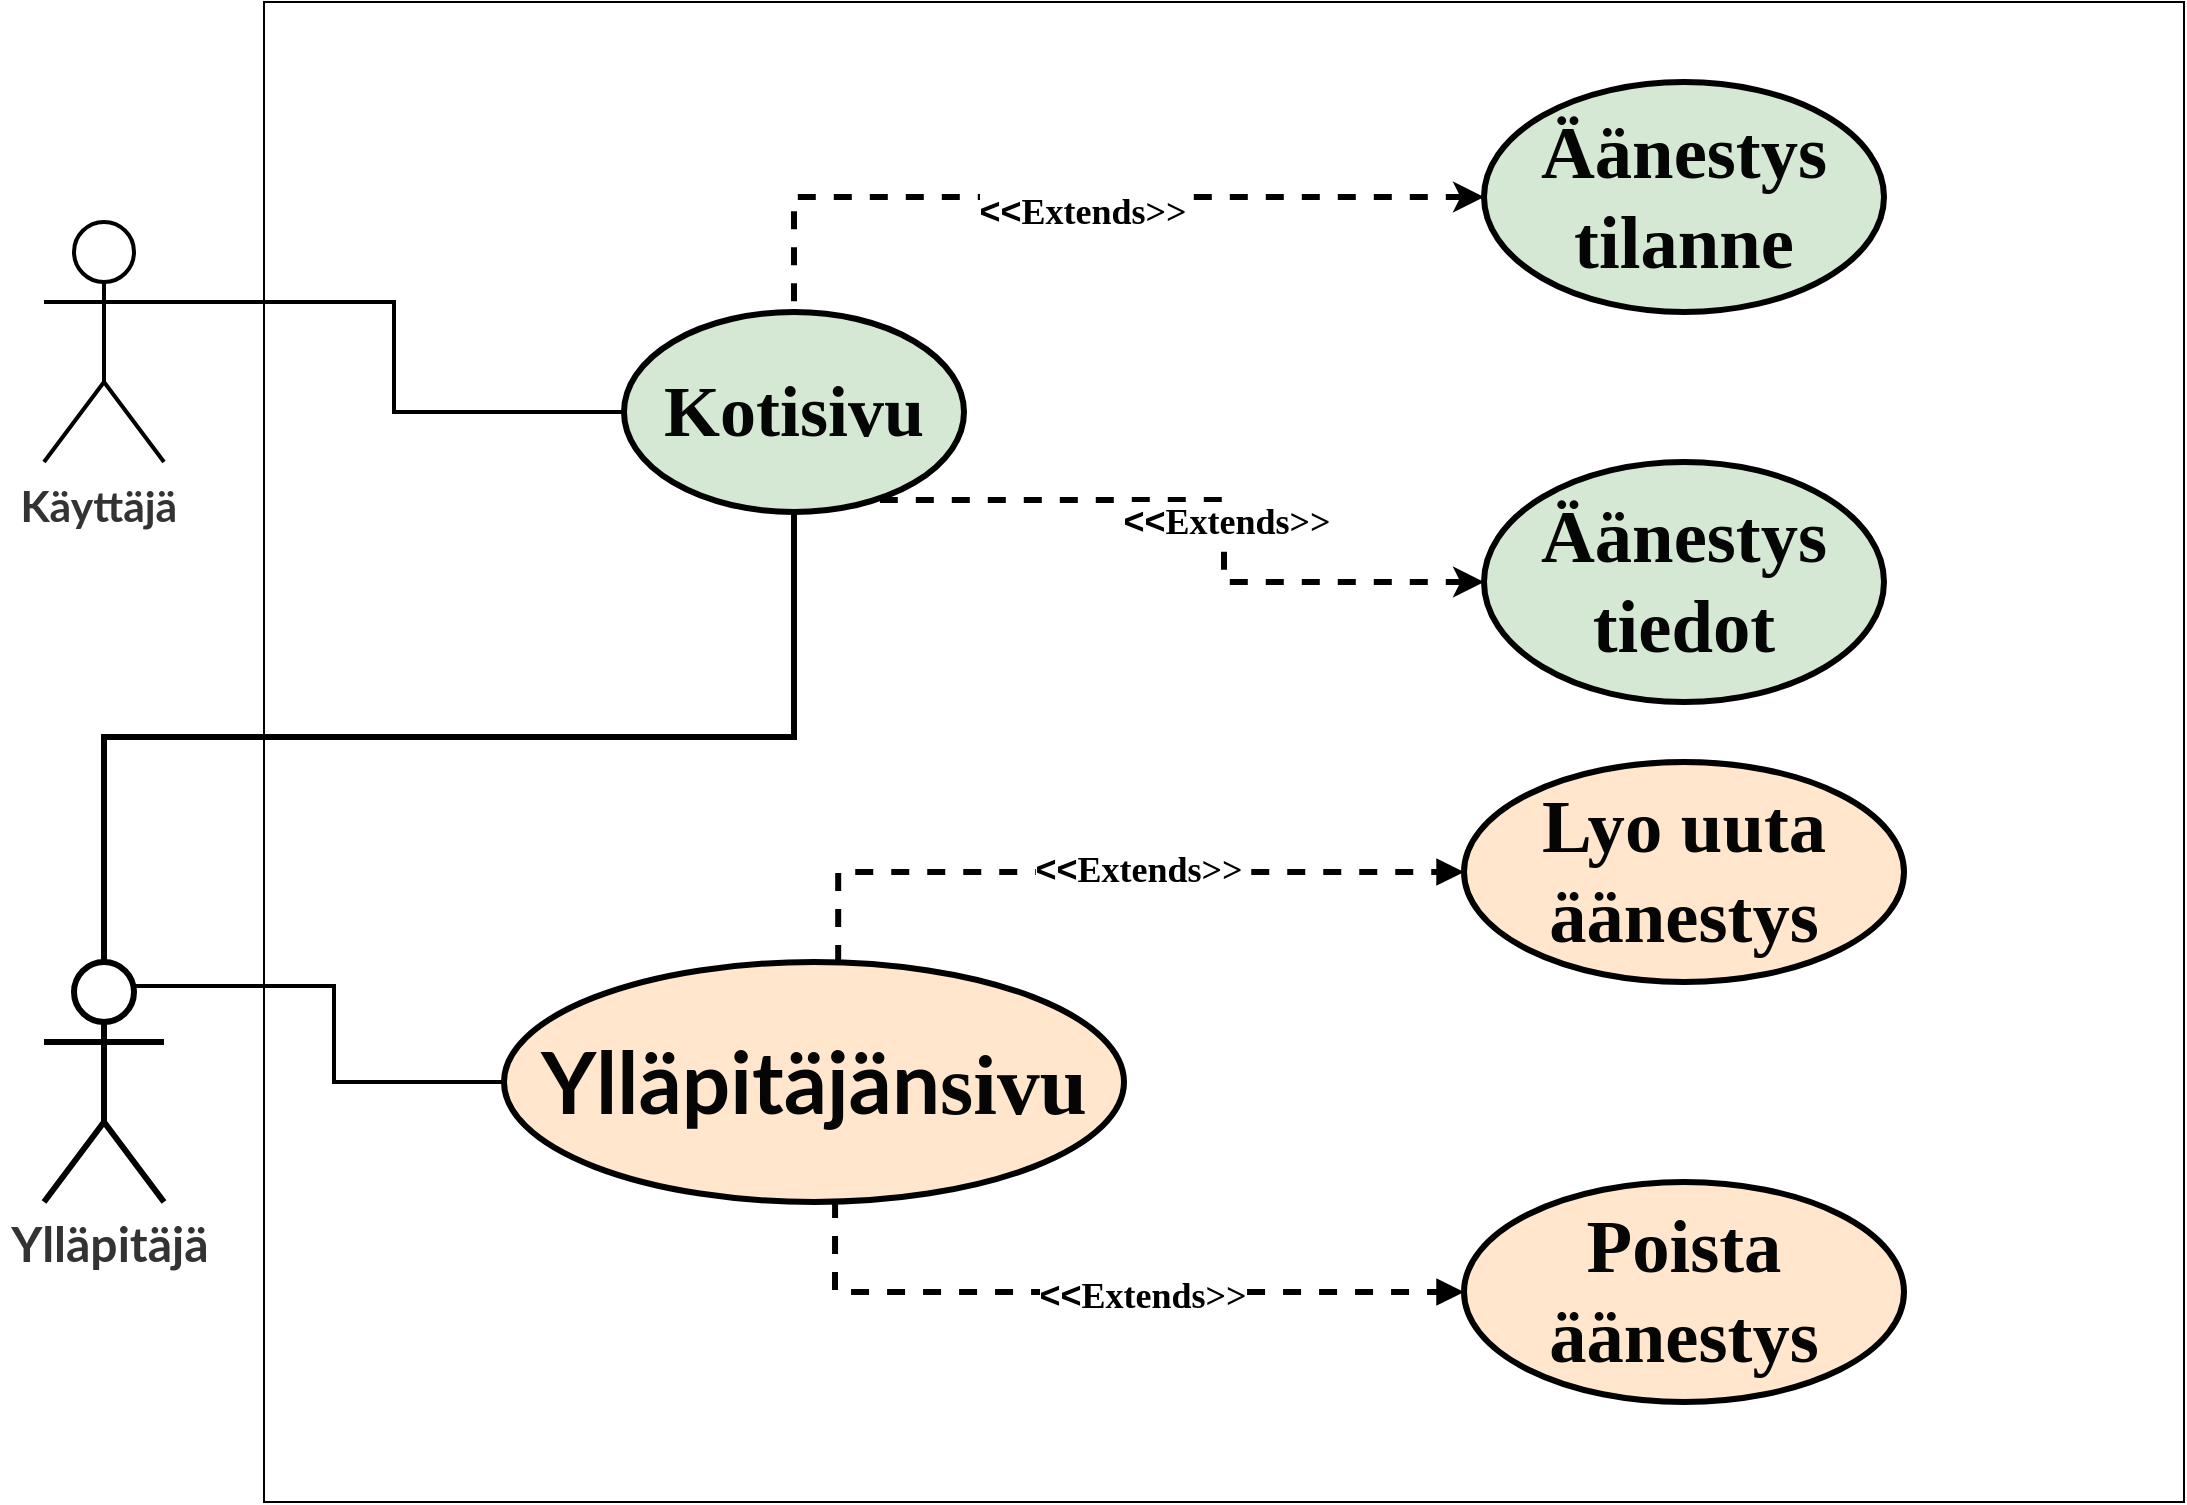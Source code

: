 <mxfile>
    <diagram id="FaBZdGapBt5Xe7MGYHCC" name="Page-1">
        <mxGraphModel dx="1054" dy="610" grid="1" gridSize="10" guides="1" tooltips="1" connect="1" arrows="1" fold="1" page="1" pageScale="1" pageWidth="1169" pageHeight="827" math="0" shadow="0">
            <root>
                <mxCell id="0"/>
                <mxCell id="1" parent="0"/>
                <mxCell id="pixeIcaZRbEvFt5O1WeD-2" value="&lt;p style=&quot;margin-top: 0pt ; margin-bottom: 0pt ; margin-left: 0in ; direction: ltr ; unicode-bidi: embed ; word-break: normal&quot;&gt;&lt;span style=&quot;font-size: 18pt ; font-family: &amp;#34;lato&amp;#34; ; color: rgb(51 , 51 , 51) ; font-weight: bold&quot;&gt;&amp;nbsp;&lt;/span&gt;&lt;span style=&quot;font-size: 18pt ; font-family: &amp;#34;lato&amp;#34; ; color: rgb(51 , 51 , 51) ; font-weight: bold&quot;&gt;Ylläpitäjä&lt;/span&gt;&lt;/p&gt;" style="shape=umlActor;verticalLabelPosition=bottom;verticalAlign=top;html=1;outlineConnect=0;strokeWidth=3;" parent="1" vertex="1">
                    <mxGeometry x="50" y="520" width="60" height="120" as="geometry"/>
                </mxCell>
                <mxCell id="pixeIcaZRbEvFt5O1WeD-3" value="&lt;p style=&quot;margin-top: 0pt ; margin-bottom: 0pt ; margin-left: 0in ; direction: ltr ; unicode-bidi: embed ; word-break: normal&quot;&gt;&lt;span style=&quot;font-size: 16pt ; font-family: &amp;#34;lato&amp;#34; ; color: rgb(51 , 51 , 51) ; font-weight: bold&quot;&gt;Käyttäjä&lt;/span&gt;&lt;span style=&quot;font-size: 18pt ; font-family: &amp;#34;lato&amp;#34; ; color: rgb(51 , 51 , 51)&quot;&gt;&amp;nbsp;&lt;/span&gt;&lt;/p&gt;" style="shape=umlActor;verticalLabelPosition=bottom;verticalAlign=top;html=1;outlineConnect=0;strokeWidth=2;" parent="1" vertex="1">
                    <mxGeometry x="50" y="150" width="60" height="120" as="geometry"/>
                </mxCell>
                <mxCell id="pixeIcaZRbEvFt5O1WeD-8" value="&lt;p style=&quot;margin: 0px ; margin-top: 4px ; text-align: center&quot;&gt;&lt;br&gt;&lt;/p&gt;" style="verticalAlign=top;align=left;overflow=fill;fontSize=12;fontFamily=Helvetica;html=1;" parent="1" vertex="1">
                    <mxGeometry x="160" y="40" width="960" height="750" as="geometry"/>
                </mxCell>
                <mxCell id="pixeIcaZRbEvFt5O1WeD-17" style="edgeStyle=orthogonalEdgeStyle;rounded=0;orthogonalLoop=1;jettySize=auto;html=1;entryX=1;entryY=0.333;entryDx=0;entryDy=0;entryPerimeter=0;fontSize=36;endArrow=none;endFill=0;strokeColor=#000000;strokeWidth=2;" parent="1" source="pixeIcaZRbEvFt5O1WeD-9" target="pixeIcaZRbEvFt5O1WeD-3" edge="1">
                    <mxGeometry relative="1" as="geometry"/>
                </mxCell>
                <mxCell id="pixeIcaZRbEvFt5O1WeD-30" style="edgeStyle=orthogonalEdgeStyle;rounded=0;sketch=0;orthogonalLoop=1;jettySize=auto;html=1;exitX=0.5;exitY=1;exitDx=0;exitDy=0;entryX=0.5;entryY=0;entryDx=0;entryDy=0;entryPerimeter=0;shadow=0;fontSize=18;startArrow=none;startFill=0;endArrow=none;endFill=0;strokeColor=default;strokeWidth=3;" parent="1" source="pixeIcaZRbEvFt5O1WeD-9" target="pixeIcaZRbEvFt5O1WeD-2" edge="1">
                    <mxGeometry relative="1" as="geometry"/>
                </mxCell>
                <mxCell id="pixeIcaZRbEvFt5O1WeD-9" value="&lt;p style=&quot;margin-top: 0pt ; margin-bottom: 0pt ; margin-left: 0in ; direction: ltr ; unicode-bidi: embed ; word-break: normal&quot;&gt;&lt;span style=&quot;font-family: &amp;#34;calibri&amp;#34; ; font-weight: bold&quot;&gt;&lt;font style=&quot;font-size: 36px&quot; color=&quot;#050505&quot;&gt;Kotisivu&lt;/font&gt;&lt;/span&gt;&lt;/p&gt;" style="ellipse;whiteSpace=wrap;html=1;fillColor=#d5e8d4;strokeColor=#000000;strokeWidth=3;" parent="1" vertex="1">
                    <mxGeometry x="340" y="195" width="170" height="100" as="geometry"/>
                </mxCell>
                <mxCell id="pixeIcaZRbEvFt5O1WeD-19" value="&lt;font style=&quot;font-size: 18px&quot;&gt;&lt;b&gt;&lt;font&gt;&amp;lt;&amp;lt;&lt;/font&gt;&lt;span style=&quot;font-family: &amp;#34;calibri&amp;#34; ; text-align: left&quot;&gt;Extends&amp;gt;&amp;gt;&lt;/span&gt;&lt;/b&gt;&lt;/font&gt;" style="edgeStyle=orthogonalEdgeStyle;rounded=0;orthogonalLoop=1;jettySize=auto;html=1;fontSize=36;endArrow=none;endFill=0;strokeColor=#000000;strokeWidth=3;dashed=1;startArrow=classic;startFill=1;entryX=0.5;entryY=0;entryDx=0;entryDy=0;" parent="1" source="pixeIcaZRbEvFt5O1WeD-11" target="pixeIcaZRbEvFt5O1WeD-9" edge="1">
                    <mxGeometry relative="1" as="geometry"/>
                </mxCell>
                <mxCell id="pixeIcaZRbEvFt5O1WeD-11" value="&lt;p style=&quot;margin-top: 0pt ; margin-bottom: 0pt ; margin-left: 0in ; direction: ltr ; unicode-bidi: embed ; word-break: normal&quot;&gt;&lt;span style=&quot;font-size: 28pt ; font-family: &amp;#34;calibri&amp;#34; ; font-weight: bold&quot;&gt;&lt;font color=&quot;#050505&quot;&gt;Äänestys tilanne&lt;/font&gt;&lt;/span&gt;&lt;/p&gt;" style="ellipse;whiteSpace=wrap;html=1;fillColor=#d5e8d4;strokeColor=#000000;strokeWidth=3;" parent="1" vertex="1">
                    <mxGeometry x="770" y="80" width="200" height="115" as="geometry"/>
                </mxCell>
                <mxCell id="pixeIcaZRbEvFt5O1WeD-20" style="edgeStyle=orthogonalEdgeStyle;rounded=0;orthogonalLoop=1;jettySize=auto;html=1;fontSize=36;endArrow=none;endFill=0;strokeColor=#000000;strokeWidth=3;dashed=1;startArrow=classic;startFill=1;entryX=0.753;entryY=0.94;entryDx=0;entryDy=0;entryPerimeter=0;" parent="1" source="pixeIcaZRbEvFt5O1WeD-12" target="pixeIcaZRbEvFt5O1WeD-9" edge="1">
                    <mxGeometry relative="1" as="geometry"/>
                </mxCell>
                <mxCell id="pixeIcaZRbEvFt5O1WeD-22" value="&lt;font style=&quot;font-size: 18px&quot;&gt;&lt;b&gt;&amp;lt;&amp;lt;&lt;span style=&quot;font-family: &amp;#34;calibri&amp;#34; ; text-align: left&quot;&gt;Extends&amp;gt;&amp;gt;&lt;/span&gt;&lt;/b&gt;&lt;/font&gt;" style="edgeLabel;html=1;align=center;verticalAlign=middle;resizable=0;points=[];fontSize=18;" parent="pixeIcaZRbEvFt5O1WeD-20" vertex="1" connectable="0">
                    <mxGeometry x="-0.067" y="-1" relative="1" as="geometry">
                        <mxPoint as="offset"/>
                    </mxGeometry>
                </mxCell>
                <mxCell id="pixeIcaZRbEvFt5O1WeD-12" value="&lt;p style=&quot;margin-top: 0pt ; margin-bottom: 0pt ; margin-left: 0in ; direction: ltr ; unicode-bidi: embed ; word-break: normal&quot;&gt;&lt;span style=&quot;font-size: 28pt ; font-family: &amp;#34;calibri&amp;#34; ; font-weight: bold&quot;&gt;&lt;font color=&quot;#050505&quot;&gt;Äänestys tiedot&lt;/font&gt;&lt;/span&gt;&lt;/p&gt;" style="ellipse;whiteSpace=wrap;html=1;fillColor=#d5e8d4;strokeColor=#000000;strokeWidth=3;" parent="1" vertex="1">
                    <mxGeometry x="770" y="270" width="200" height="120" as="geometry"/>
                </mxCell>
                <mxCell id="pixeIcaZRbEvFt5O1WeD-13" value="&lt;p style=&quot;margin-top: 0pt ; margin-bottom: 0pt ; margin-left: 0in ; direction: ltr ; unicode-bidi: embed ; word-break: normal&quot;&gt;&lt;span style=&quot;font-size: 28pt ; font-family: &amp;#34;calibri&amp;#34; ; font-weight: bold&quot;&gt;&lt;font color=&quot;#050505&quot;&gt;Lyo uuta äänestys&lt;/font&gt;&lt;/span&gt;&lt;/p&gt;" style="ellipse;whiteSpace=wrap;html=1;fillColor=#ffe6cc;strokeColor=#000000;strokeWidth=3;" parent="1" vertex="1">
                    <mxGeometry x="760" y="420" width="220" height="110" as="geometry"/>
                </mxCell>
                <mxCell id="pixeIcaZRbEvFt5O1WeD-14" value="&lt;p style=&quot;margin-top: 0pt ; margin-bottom: 0pt ; margin-left: 0in ; direction: ltr ; unicode-bidi: embed ; word-break: normal&quot;&gt;&lt;span style=&quot;font-size: 28pt ; font-family: &amp;#34;calibri&amp;#34; ; font-weight: bold&quot;&gt;&lt;font color=&quot;#050505&quot;&gt;Poista äänestys&lt;/font&gt;&lt;/span&gt;&lt;/p&gt;" style="ellipse;whiteSpace=wrap;html=1;fillColor=#ffe6cc;strokeColor=#000000;strokeWidth=3;" parent="1" vertex="1">
                    <mxGeometry x="760" y="630" width="220" height="110" as="geometry"/>
                </mxCell>
                <mxCell id="pixeIcaZRbEvFt5O1WeD-18" style="edgeStyle=orthogonalEdgeStyle;rounded=0;orthogonalLoop=1;jettySize=auto;html=1;entryX=0.75;entryY=0.1;entryDx=0;entryDy=0;entryPerimeter=0;fontSize=36;endArrow=none;endFill=0;strokeColor=#000000;strokeWidth=2;" parent="1" source="pixeIcaZRbEvFt5O1WeD-15" target="pixeIcaZRbEvFt5O1WeD-2" edge="1">
                    <mxGeometry relative="1" as="geometry"/>
                </mxCell>
                <mxCell id="pixeIcaZRbEvFt5O1WeD-25" style="rounded=0;orthogonalLoop=1;jettySize=auto;html=1;entryX=0;entryY=0.5;entryDx=0;entryDy=0;dashed=1;fontSize=18;startArrow=none;startFill=0;endArrow=block;endFill=1;strokeColor=default;strokeWidth=3;sketch=0;shadow=0;edgeStyle=orthogonalEdgeStyle;exitX=0.539;exitY=0.004;exitDx=0;exitDy=0;exitPerimeter=0;" parent="1" source="pixeIcaZRbEvFt5O1WeD-15" target="pixeIcaZRbEvFt5O1WeD-13" edge="1">
                    <mxGeometry relative="1" as="geometry"/>
                </mxCell>
                <mxCell id="pixeIcaZRbEvFt5O1WeD-26" value="&lt;font style=&quot;font-size: 18px&quot;&gt;&lt;b&gt;&amp;lt;&amp;lt;&lt;span style=&quot;font-family: &amp;#34;calibri&amp;#34; ; text-align: left&quot;&gt;Extends&amp;gt;&amp;gt;&lt;/span&gt;&lt;/b&gt;&lt;/font&gt;" style="edgeLabel;html=1;align=center;verticalAlign=middle;resizable=0;points=[];fontSize=18;" parent="pixeIcaZRbEvFt5O1WeD-25" vertex="1" connectable="0">
                    <mxGeometry x="0.091" y="1" relative="1" as="geometry">
                        <mxPoint as="offset"/>
                    </mxGeometry>
                </mxCell>
                <mxCell id="pixeIcaZRbEvFt5O1WeD-27" style="edgeStyle=orthogonalEdgeStyle;rounded=0;sketch=0;orthogonalLoop=1;jettySize=auto;html=1;entryX=0;entryY=0.5;entryDx=0;entryDy=0;shadow=0;dashed=1;fontSize=18;startArrow=none;startFill=0;endArrow=block;endFill=1;strokeColor=default;strokeWidth=3;exitX=0.534;exitY=0.992;exitDx=0;exitDy=0;exitPerimeter=0;" parent="1" source="pixeIcaZRbEvFt5O1WeD-15" target="pixeIcaZRbEvFt5O1WeD-14" edge="1">
                    <mxGeometry relative="1" as="geometry"/>
                </mxCell>
                <mxCell id="pixeIcaZRbEvFt5O1WeD-28" value="&lt;font style=&quot;font-size: 18px&quot;&gt;&lt;b&gt;&amp;lt;&amp;lt;&lt;span style=&quot;font-family: &amp;#34;calibri&amp;#34; ; text-align: left&quot;&gt;Extends&amp;gt;&amp;gt;&lt;/span&gt;&lt;/b&gt;&lt;/font&gt;" style="edgeLabel;html=1;align=center;verticalAlign=middle;resizable=0;points=[];fontSize=18;" parent="pixeIcaZRbEvFt5O1WeD-27" vertex="1" connectable="0">
                    <mxGeometry x="0.107" y="-2" relative="1" as="geometry">
                        <mxPoint as="offset"/>
                    </mxGeometry>
                </mxCell>
                <mxCell id="pixeIcaZRbEvFt5O1WeD-15" value="&lt;p style=&quot;margin-top: 0pt ; margin-bottom: 0pt ; margin-left: 0in ; direction: ltr ; unicode-bidi: embed ; word-break: normal&quot;&gt;&lt;font color=&quot;#050505&quot;&gt;&lt;span style=&quot;font-size: 32pt ; font-family: &amp;#34;lato&amp;#34; ; font-weight: bold&quot;&gt;Ylläpitäjän&lt;/span&gt;&lt;span style=&quot;font-size: 32pt ; font-family: &amp;#34;calibri&amp;#34; ; font-weight: bold&quot;&gt;sivu&lt;/span&gt;&lt;/font&gt;&lt;/p&gt;" style="ellipse;whiteSpace=wrap;html=1;fillColor=#ffe6cc;strokeColor=#000000;strokeWidth=3;" parent="1" vertex="1">
                    <mxGeometry x="280" y="520" width="310" height="120" as="geometry"/>
                </mxCell>
            </root>
        </mxGraphModel>
    </diagram>
</mxfile>